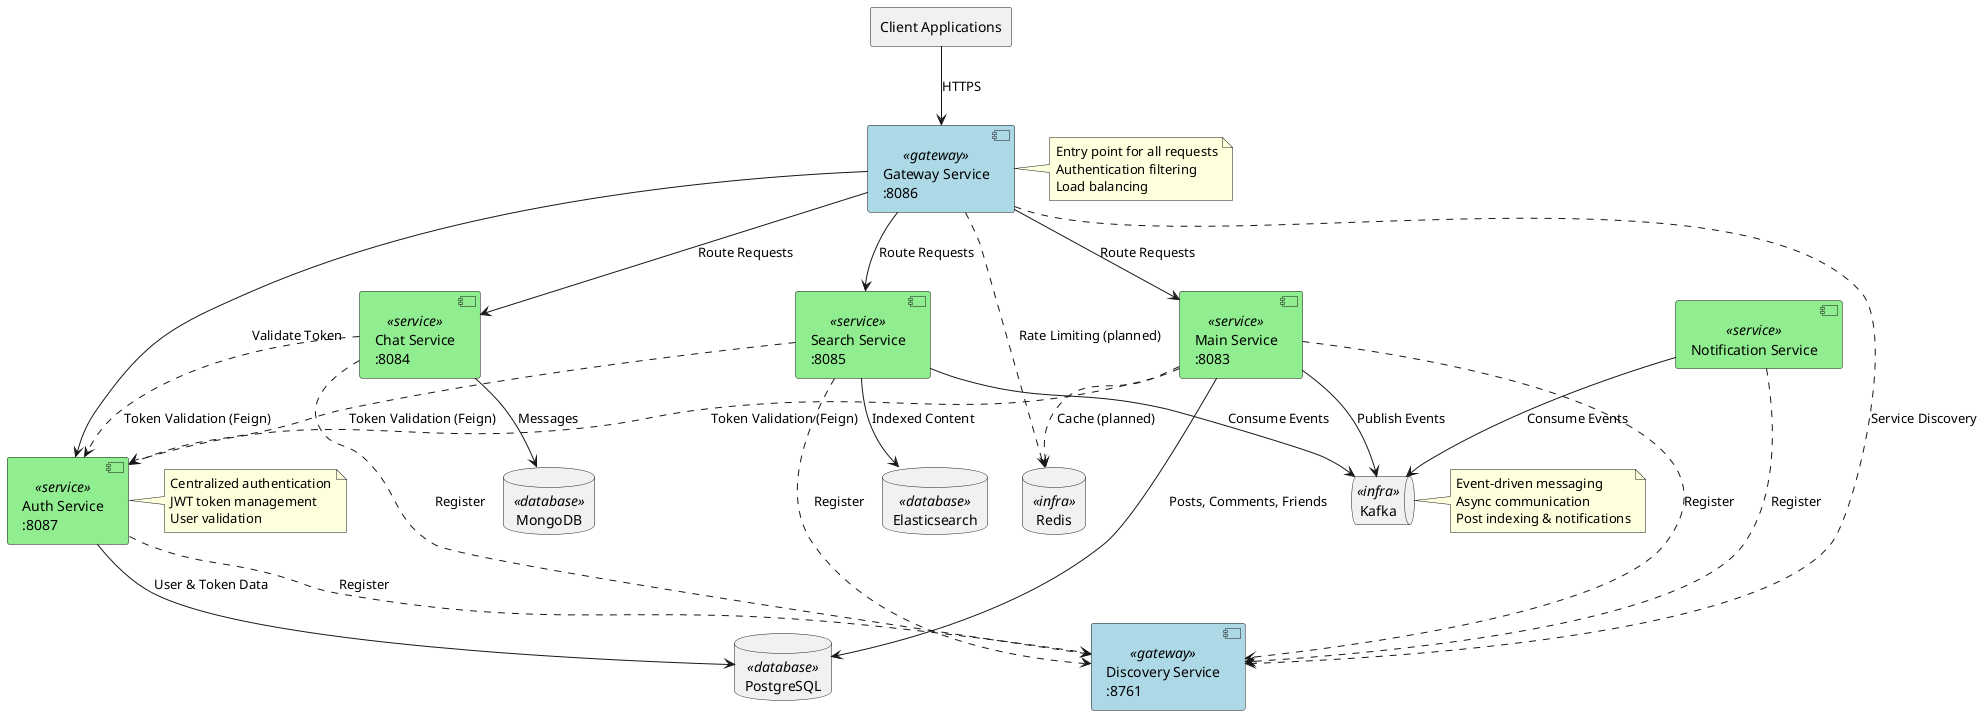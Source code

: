 @startuml microservice-architecture
!define RECTANGLE class

skinparam component {
  BackgroundColor<<gateway>> LightBlue
  BackgroundColor<<service>> LightGreen
  BackgroundColor<<database>> LightYellow
  BackgroundColor<<infra>> LightGray
}

rectangle "Client Applications" as Client

component "Gateway Service\n:8086" <<gateway>> as Gateway
component "Discovery Service\n:8761" <<gateway>> as Discovery

component "Auth Service\n:8087" <<service>> as Auth
component "Main Service\n:8083" <<service>> as Main
component "Chat Service\n:8084" <<service>> as Chat
component "Search Service\n:8085" <<service>> as Search
component "Notification Service" <<service>> as Notify

database "PostgreSQL" <<database>> as Postgres
database "MongoDB" <<database>> as Mongo
database "Elasticsearch" <<database>> as Elastic
queue "Kafka" <<infra>> as Kafka
database "Redis" <<infra>> as Redis

Client --> Gateway : HTTPS

Gateway --> Auth : Validate Token
Gateway --> Main : Route Requests
Gateway --> Chat : Route Requests
Gateway --> Search : Route Requests

Gateway ..> Discovery : Service Discovery
Auth ..> Discovery : Register
Main ..> Discovery : Register
Chat ..> Discovery : Register
Search ..> Discovery : Register
Notify ..> Discovery : Register

Auth --> Postgres : User & Token Data
Main --> Postgres : Posts, Comments, Friends
Chat --> Mongo : Messages
Search --> Elastic : Indexed Content

Main --> Kafka : Publish Events
Search --> Kafka : Consume Events
Notify --> Kafka : Consume Events

Main ..> Redis : Cache (planned)
Gateway ..> Redis : Rate Limiting (planned)

Main ..> Auth : Token Validation (Feign)
Chat ..> Auth : Token Validation (Feign)
Search ..> Auth : Token Validation (Feign)

note right of Gateway
  Entry point for all requests
  Authentication filtering
  Load balancing
end note

note right of Auth
  Centralized authentication
  JWT token management
  User validation
end note

note right of Kafka
  Event-driven messaging
  Async communication
  Post indexing & notifications
end note

@enduml